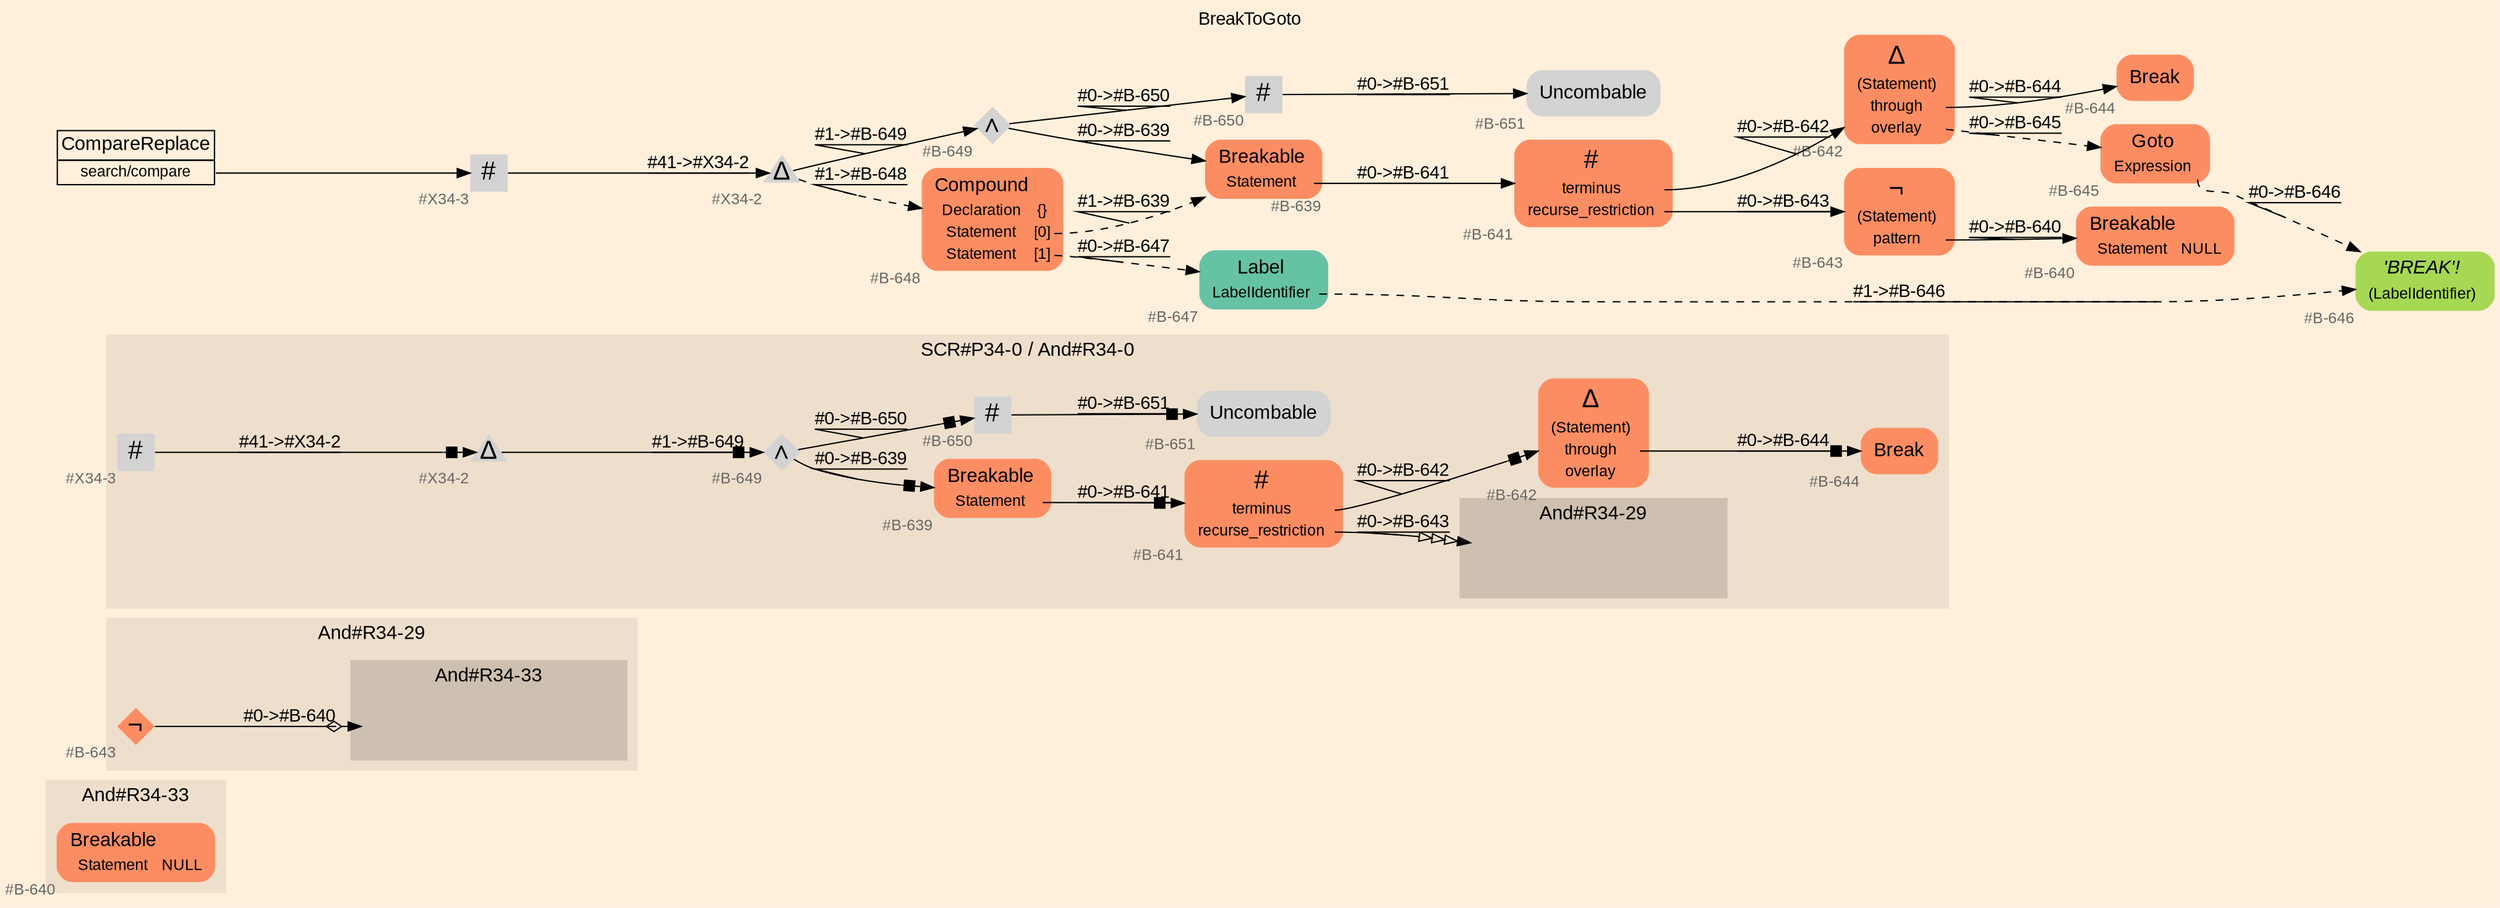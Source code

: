 digraph "BreakToGoto" {
label = "BreakToGoto"
labelloc = t
graph [
    rankdir = "LR"
    ranksep = 0.3
    bgcolor = antiquewhite1
    color = black
    fontcolor = black
    fontname = "Arial"
];
node [
    fontname = "Arial"
];
edge [
    fontname = "Arial"
];

// -------------------- figure And#R34-33 --------------------
// -------- region And#R34-33 ----------
subgraph "clusterAnd#R34-33" {
    label = "And#R34-33"
    style = "filled"
    color = antiquewhite2
    fontsize = "15"
    // -------- block And#R34-33/#B-640 ----------
    "And#R34-33/#B-640" [
        fillcolor = "/set28/2"
        xlabel = "#B-640"
        fontsize = "12"
        fontcolor = grey40
        shape = "plaintext"
        label = <<TABLE BORDER="0" CELLBORDER="0" CELLSPACING="0">
         <TR><TD><FONT COLOR="black" POINT-SIZE="15">Breakable</FONT></TD></TR>
         <TR><TD><FONT COLOR="black" POINT-SIZE="12">Statement</FONT></TD><TD PORT="port0"><FONT COLOR="black" POINT-SIZE="12">NULL</FONT></TD></TR>
        </TABLE>>
        style = "rounded,filled"
    ];
    
}


// -------------------- figure And#R34-29 --------------------
// -------- region And#R34-29 ----------
subgraph "clusterAnd#R34-29" {
    label = "And#R34-29"
    style = "filled"
    color = antiquewhite2
    fontsize = "15"
    // -------- block And#R34-29/#B-643 ----------
    "And#R34-29/#B-643" [
        fillcolor = "/set28/2"
        xlabel = "#B-643"
        fontsize = "12"
        fontcolor = grey40
        shape = "diamond"
        label = <<FONT COLOR="black" POINT-SIZE="20">¬</FONT>>
        style = "filled"
        penwidth = 0.0
        fixedsize = true
        width = 0.4
        height = 0.4
    ];
    
    // -------- region And#R34-29/And#R34-33 ----------
    subgraph "clusterAnd#R34-29/And#R34-33" {
        label = "And#R34-33"
        style = "filled"
        color = antiquewhite3
        fontsize = "15"
        // -------- block And#R34-29/And#R34-33/#B-640 ----------
        "And#R34-29/And#R34-33/#B-640" [
            fillcolor = "/set28/2"
            xlabel = "#B-640"
            fontsize = "12"
            fontcolor = grey40
            shape = "none"
            style = "invisible"
        ];
        
    }
    
}

"And#R34-29/#B-643" -> "And#R34-29/And#R34-33/#B-640" [
    arrowhead="normalnoneodiamond"
    label = "#0-&gt;#B-640"
    decorate = true
    color = black
    fontcolor = black
];


// -------------------- figure And#R34-0 --------------------
// -------- region And#R34-0 ----------
subgraph "clusterAnd#R34-0" {
    label = "SCR#P34-0 / And#R34-0"
    style = "filled"
    color = antiquewhite2
    fontsize = "15"
    // -------- block And#R34-0/#B-641 ----------
    "And#R34-0/#B-641" [
        fillcolor = "/set28/2"
        xlabel = "#B-641"
        fontsize = "12"
        fontcolor = grey40
        shape = "plaintext"
        label = <<TABLE BORDER="0" CELLBORDER="0" CELLSPACING="0">
         <TR><TD><FONT COLOR="black" POINT-SIZE="20">#</FONT></TD></TR>
         <TR><TD><FONT COLOR="black" POINT-SIZE="12">terminus</FONT></TD><TD PORT="port0"></TD></TR>
         <TR><TD><FONT COLOR="black" POINT-SIZE="12">recurse_restriction</FONT></TD><TD PORT="port1"></TD></TR>
        </TABLE>>
        style = "rounded,filled"
    ];
    
    // -------- block And#R34-0/#B-639 ----------
    "And#R34-0/#B-639" [
        fillcolor = "/set28/2"
        xlabel = "#B-639"
        fontsize = "12"
        fontcolor = grey40
        shape = "plaintext"
        label = <<TABLE BORDER="0" CELLBORDER="0" CELLSPACING="0">
         <TR><TD><FONT COLOR="black" POINT-SIZE="15">Breakable</FONT></TD></TR>
         <TR><TD><FONT COLOR="black" POINT-SIZE="12">Statement</FONT></TD><TD PORT="port0"></TD></TR>
        </TABLE>>
        style = "rounded,filled"
    ];
    
    // -------- block And#R34-0/#B-642 ----------
    "And#R34-0/#B-642" [
        fillcolor = "/set28/2"
        xlabel = "#B-642"
        fontsize = "12"
        fontcolor = grey40
        shape = "plaintext"
        label = <<TABLE BORDER="0" CELLBORDER="0" CELLSPACING="0">
         <TR><TD><FONT COLOR="black" POINT-SIZE="20">Δ</FONT></TD></TR>
         <TR><TD><FONT COLOR="black" POINT-SIZE="12">(Statement)</FONT></TD><TD PORT="port0"></TD></TR>
         <TR><TD><FONT COLOR="black" POINT-SIZE="12">through</FONT></TD><TD PORT="port1"></TD></TR>
         <TR><TD><FONT COLOR="black" POINT-SIZE="12">overlay</FONT></TD><TD PORT="port2"></TD></TR>
        </TABLE>>
        style = "rounded,filled"
    ];
    
    // -------- block And#R34-0/#B-644 ----------
    "And#R34-0/#B-644" [
        fillcolor = "/set28/2"
        xlabel = "#B-644"
        fontsize = "12"
        fontcolor = grey40
        shape = "plaintext"
        label = <<TABLE BORDER="0" CELLBORDER="0" CELLSPACING="0">
         <TR><TD><FONT COLOR="black" POINT-SIZE="15">Break</FONT></TD></TR>
        </TABLE>>
        style = "rounded,filled"
    ];
    
    // -------- block And#R34-0/#B-649 ----------
    "And#R34-0/#B-649" [
        xlabel = "#B-649"
        fontsize = "12"
        fontcolor = grey40
        shape = "diamond"
        label = <<FONT COLOR="black" POINT-SIZE="20">∧</FONT>>
        style = "filled"
        penwidth = 0.0
        fixedsize = true
        width = 0.4
        height = 0.4
    ];
    
    // -------- block And#R34-0/#B-650 ----------
    "And#R34-0/#B-650" [
        xlabel = "#B-650"
        fontsize = "12"
        fontcolor = grey40
        shape = "square"
        label = <<FONT COLOR="black" POINT-SIZE="20">#</FONT>>
        style = "filled"
        penwidth = 0.0
        fixedsize = true
        width = 0.4
        height = 0.4
    ];
    
    // -------- block And#R34-0/#B-651 ----------
    "And#R34-0/#B-651" [
        xlabel = "#B-651"
        fontsize = "12"
        fontcolor = grey40
        shape = "plaintext"
        label = <<TABLE BORDER="0" CELLBORDER="0" CELLSPACING="0">
         <TR><TD><FONT COLOR="black" POINT-SIZE="15">Uncombable</FONT></TD></TR>
        </TABLE>>
        style = "rounded,filled"
    ];
    
    // -------- block And#R34-0/#X34-2 ----------
    "And#R34-0/#X34-2" [
        xlabel = "#X34-2"
        fontsize = "12"
        fontcolor = grey40
        shape = "triangle"
        label = <<FONT COLOR="black" POINT-SIZE="20">Δ</FONT>>
        style = "filled"
        penwidth = 0.0
        fixedsize = true
        width = 0.4
        height = 0.4
    ];
    
    // -------- block And#R34-0/#X34-3 ----------
    "And#R34-0/#X34-3" [
        xlabel = "#X34-3"
        fontsize = "12"
        fontcolor = grey40
        shape = "square"
        label = <<FONT COLOR="black" POINT-SIZE="20">#</FONT>>
        style = "filled"
        penwidth = 0.0
        fixedsize = true
        width = 0.4
        height = 0.4
    ];
    
    // -------- region And#R34-0/And#R34-29 ----------
    subgraph "clusterAnd#R34-0/And#R34-29" {
        label = "And#R34-29"
        style = "filled"
        color = antiquewhite3
        fontsize = "15"
        // -------- block And#R34-0/And#R34-29/#B-643 ----------
        "And#R34-0/And#R34-29/#B-643" [
            fillcolor = "/set28/2"
            xlabel = "#B-643"
            fontsize = "12"
            fontcolor = grey40
            shape = "none"
            style = "invisible"
        ];
        
    }
    
}

"And#R34-0/#B-641":port0 -> "And#R34-0/#B-642" [
    arrowhead="normalnonebox"
    label = "#0-&gt;#B-642"
    decorate = true
    color = black
    fontcolor = black
];

"And#R34-0/#B-641":port1 -> "And#R34-0/And#R34-29/#B-643" [
    arrowhead="normalonormalonormalonormal"
    label = "#0-&gt;#B-643"
    decorate = true
    color = black
    fontcolor = black
];

"And#R34-0/#B-639":port0 -> "And#R34-0/#B-641" [
    arrowhead="normalnonebox"
    label = "#0-&gt;#B-641"
    decorate = true
    color = black
    fontcolor = black
];

"And#R34-0/#B-642":port1 -> "And#R34-0/#B-644" [
    arrowhead="normalnonebox"
    label = "#0-&gt;#B-644"
    decorate = true
    color = black
    fontcolor = black
];

"And#R34-0/#B-649" -> "And#R34-0/#B-639" [
    arrowhead="normalnonebox"
    label = "#0-&gt;#B-639"
    decorate = true
    color = black
    fontcolor = black
];

"And#R34-0/#B-649" -> "And#R34-0/#B-650" [
    arrowhead="normalnonebox"
    label = "#0-&gt;#B-650"
    decorate = true
    color = black
    fontcolor = black
];

"And#R34-0/#B-650" -> "And#R34-0/#B-651" [
    arrowhead="normalnonebox"
    label = "#0-&gt;#B-651"
    decorate = true
    color = black
    fontcolor = black
];

"And#R34-0/#X34-2" -> "And#R34-0/#B-649" [
    arrowhead="normalnonebox"
    label = "#1-&gt;#B-649"
    decorate = true
    color = black
    fontcolor = black
];

"And#R34-0/#X34-3" -> "And#R34-0/#X34-2" [
    arrowhead="normalnonebox"
    label = "#41-&gt;#X34-2"
    decorate = true
    color = black
    fontcolor = black
];


// -------------------- transformation figure --------------------
// -------- block CR#X34-4 ----------
"CR#X34-4" [
    fillcolor = antiquewhite1
    fontsize = "12"
    fontcolor = grey40
    shape = "plaintext"
    label = <<TABLE BORDER="0" CELLBORDER="1" CELLSPACING="0">
     <TR><TD><FONT COLOR="black" POINT-SIZE="15">CompareReplace</FONT></TD></TR>
     <TR><TD PORT="port0"><FONT COLOR="black" POINT-SIZE="12">search/compare</FONT></TD></TR>
    </TABLE>>
    style = "filled"
    color = black
];

// -------- block #X34-3 ----------
"#X34-3" [
    xlabel = "#X34-3"
    fontsize = "12"
    fontcolor = grey40
    shape = "square"
    label = <<FONT COLOR="black" POINT-SIZE="20">#</FONT>>
    style = "filled"
    penwidth = 0.0
    fixedsize = true
    width = 0.4
    height = 0.4
];

// -------- block #X34-2 ----------
"#X34-2" [
    xlabel = "#X34-2"
    fontsize = "12"
    fontcolor = grey40
    shape = "triangle"
    label = <<FONT COLOR="black" POINT-SIZE="20">Δ</FONT>>
    style = "filled"
    penwidth = 0.0
    fixedsize = true
    width = 0.4
    height = 0.4
];

// -------- block #B-649 ----------
"#B-649" [
    xlabel = "#B-649"
    fontsize = "12"
    fontcolor = grey40
    shape = "diamond"
    label = <<FONT COLOR="black" POINT-SIZE="20">∧</FONT>>
    style = "filled"
    penwidth = 0.0
    fixedsize = true
    width = 0.4
    height = 0.4
];

// -------- block #B-639 ----------
"#B-639" [
    fillcolor = "/set28/2"
    xlabel = "#B-639"
    fontsize = "12"
    fontcolor = grey40
    shape = "plaintext"
    label = <<TABLE BORDER="0" CELLBORDER="0" CELLSPACING="0">
     <TR><TD><FONT COLOR="black" POINT-SIZE="15">Breakable</FONT></TD></TR>
     <TR><TD><FONT COLOR="black" POINT-SIZE="12">Statement</FONT></TD><TD PORT="port0"></TD></TR>
    </TABLE>>
    style = "rounded,filled"
];

// -------- block #B-641 ----------
"#B-641" [
    fillcolor = "/set28/2"
    xlabel = "#B-641"
    fontsize = "12"
    fontcolor = grey40
    shape = "plaintext"
    label = <<TABLE BORDER="0" CELLBORDER="0" CELLSPACING="0">
     <TR><TD><FONT COLOR="black" POINT-SIZE="20">#</FONT></TD></TR>
     <TR><TD><FONT COLOR="black" POINT-SIZE="12">terminus</FONT></TD><TD PORT="port0"></TD></TR>
     <TR><TD><FONT COLOR="black" POINT-SIZE="12">recurse_restriction</FONT></TD><TD PORT="port1"></TD></TR>
    </TABLE>>
    style = "rounded,filled"
];

// -------- block #B-642 ----------
"#B-642" [
    fillcolor = "/set28/2"
    xlabel = "#B-642"
    fontsize = "12"
    fontcolor = grey40
    shape = "plaintext"
    label = <<TABLE BORDER="0" CELLBORDER="0" CELLSPACING="0">
     <TR><TD><FONT COLOR="black" POINT-SIZE="20">Δ</FONT></TD></TR>
     <TR><TD><FONT COLOR="black" POINT-SIZE="12">(Statement)</FONT></TD><TD PORT="port0"></TD></TR>
     <TR><TD><FONT COLOR="black" POINT-SIZE="12">through</FONT></TD><TD PORT="port1"></TD></TR>
     <TR><TD><FONT COLOR="black" POINT-SIZE="12">overlay</FONT></TD><TD PORT="port2"></TD></TR>
    </TABLE>>
    style = "rounded,filled"
];

// -------- block #B-644 ----------
"#B-644" [
    fillcolor = "/set28/2"
    xlabel = "#B-644"
    fontsize = "12"
    fontcolor = grey40
    shape = "plaintext"
    label = <<TABLE BORDER="0" CELLBORDER="0" CELLSPACING="0">
     <TR><TD><FONT COLOR="black" POINT-SIZE="15">Break</FONT></TD></TR>
    </TABLE>>
    style = "rounded,filled"
];

// -------- block #B-645 ----------
"#B-645" [
    fillcolor = "/set28/2"
    xlabel = "#B-645"
    fontsize = "12"
    fontcolor = grey40
    shape = "plaintext"
    label = <<TABLE BORDER="0" CELLBORDER="0" CELLSPACING="0">
     <TR><TD><FONT COLOR="black" POINT-SIZE="15">Goto</FONT></TD></TR>
     <TR><TD><FONT COLOR="black" POINT-SIZE="12">Expression</FONT></TD><TD PORT="port0"></TD></TR>
    </TABLE>>
    style = "rounded,filled"
];

// -------- block #B-646 ----------
"#B-646" [
    fillcolor = "/set28/5"
    xlabel = "#B-646"
    fontsize = "12"
    fontcolor = grey40
    shape = "plaintext"
    label = <<TABLE BORDER="0" CELLBORDER="0" CELLSPACING="0">
     <TR><TD><FONT COLOR="black" POINT-SIZE="15"><I>'BREAK'!</I></FONT></TD></TR>
     <TR><TD><FONT COLOR="black" POINT-SIZE="12">(LabelIdentifier)</FONT></TD><TD PORT="port0"></TD></TR>
    </TABLE>>
    style = "rounded,filled"
];

// -------- block #B-643 ----------
"#B-643" [
    fillcolor = "/set28/2"
    xlabel = "#B-643"
    fontsize = "12"
    fontcolor = grey40
    shape = "plaintext"
    label = <<TABLE BORDER="0" CELLBORDER="0" CELLSPACING="0">
     <TR><TD><FONT COLOR="black" POINT-SIZE="20">¬</FONT></TD></TR>
     <TR><TD><FONT COLOR="black" POINT-SIZE="12">(Statement)</FONT></TD><TD PORT="port0"></TD></TR>
     <TR><TD><FONT COLOR="black" POINT-SIZE="12">pattern</FONT></TD><TD PORT="port1"></TD></TR>
    </TABLE>>
    style = "rounded,filled"
];

// -------- block #B-640 ----------
"#B-640" [
    fillcolor = "/set28/2"
    xlabel = "#B-640"
    fontsize = "12"
    fontcolor = grey40
    shape = "plaintext"
    label = <<TABLE BORDER="0" CELLBORDER="0" CELLSPACING="0">
     <TR><TD><FONT COLOR="black" POINT-SIZE="15">Breakable</FONT></TD></TR>
     <TR><TD><FONT COLOR="black" POINT-SIZE="12">Statement</FONT></TD><TD PORT="port0"><FONT COLOR="black" POINT-SIZE="12">NULL</FONT></TD></TR>
    </TABLE>>
    style = "rounded,filled"
];

// -------- block #B-650 ----------
"#B-650" [
    xlabel = "#B-650"
    fontsize = "12"
    fontcolor = grey40
    shape = "square"
    label = <<FONT COLOR="black" POINT-SIZE="20">#</FONT>>
    style = "filled"
    penwidth = 0.0
    fixedsize = true
    width = 0.4
    height = 0.4
];

// -------- block #B-651 ----------
"#B-651" [
    xlabel = "#B-651"
    fontsize = "12"
    fontcolor = grey40
    shape = "plaintext"
    label = <<TABLE BORDER="0" CELLBORDER="0" CELLSPACING="0">
     <TR><TD><FONT COLOR="black" POINT-SIZE="15">Uncombable</FONT></TD></TR>
    </TABLE>>
    style = "rounded,filled"
];

// -------- block #B-648 ----------
"#B-648" [
    fillcolor = "/set28/2"
    xlabel = "#B-648"
    fontsize = "12"
    fontcolor = grey40
    shape = "plaintext"
    label = <<TABLE BORDER="0" CELLBORDER="0" CELLSPACING="0">
     <TR><TD><FONT COLOR="black" POINT-SIZE="15">Compound</FONT></TD></TR>
     <TR><TD><FONT COLOR="black" POINT-SIZE="12">Declaration</FONT></TD><TD PORT="port0"><FONT COLOR="black" POINT-SIZE="12">{}</FONT></TD></TR>
     <TR><TD><FONT COLOR="black" POINT-SIZE="12">Statement</FONT></TD><TD PORT="port1"><FONT COLOR="black" POINT-SIZE="12">[0]</FONT></TD></TR>
     <TR><TD><FONT COLOR="black" POINT-SIZE="12">Statement</FONT></TD><TD PORT="port2"><FONT COLOR="black" POINT-SIZE="12">[1]</FONT></TD></TR>
    </TABLE>>
    style = "rounded,filled"
];

// -------- block #B-647 ----------
"#B-647" [
    fillcolor = "/set28/1"
    xlabel = "#B-647"
    fontsize = "12"
    fontcolor = grey40
    shape = "plaintext"
    label = <<TABLE BORDER="0" CELLBORDER="0" CELLSPACING="0">
     <TR><TD><FONT COLOR="black" POINT-SIZE="15">Label</FONT></TD></TR>
     <TR><TD><FONT COLOR="black" POINT-SIZE="12">LabelIdentifier</FONT></TD><TD PORT="port0"></TD></TR>
    </TABLE>>
    style = "rounded,filled"
];

"CR#X34-4":port0 -> "#X34-3" [
    label = ""
    decorate = true
    color = black
    fontcolor = black
];

"#X34-3" -> "#X34-2" [
    label = "#41-&gt;#X34-2"
    decorate = true
    color = black
    fontcolor = black
];

"#X34-2" -> "#B-649" [
    label = "#1-&gt;#B-649"
    decorate = true
    color = black
    fontcolor = black
];

"#X34-2" -> "#B-648" [
    style="dashed"
    label = "#1-&gt;#B-648"
    decorate = true
    color = black
    fontcolor = black
];

"#B-649" -> "#B-639" [
    label = "#0-&gt;#B-639"
    decorate = true
    color = black
    fontcolor = black
];

"#B-649" -> "#B-650" [
    label = "#0-&gt;#B-650"
    decorate = true
    color = black
    fontcolor = black
];

"#B-639":port0 -> "#B-641" [
    label = "#0-&gt;#B-641"
    decorate = true
    color = black
    fontcolor = black
];

"#B-641":port0 -> "#B-642" [
    label = "#0-&gt;#B-642"
    decorate = true
    color = black
    fontcolor = black
];

"#B-641":port1 -> "#B-643" [
    label = "#0-&gt;#B-643"
    decorate = true
    color = black
    fontcolor = black
];

"#B-642":port1 -> "#B-644" [
    label = "#0-&gt;#B-644"
    decorate = true
    color = black
    fontcolor = black
];

"#B-642":port2 -> "#B-645" [
    style="dashed"
    label = "#0-&gt;#B-645"
    decorate = true
    color = black
    fontcolor = black
];

"#B-645":port0 -> "#B-646" [
    style="dashed"
    label = "#0-&gt;#B-646"
    decorate = true
    color = black
    fontcolor = black
];

"#B-643":port1 -> "#B-640" [
    label = "#0-&gt;#B-640"
    decorate = true
    color = black
    fontcolor = black
];

"#B-650" -> "#B-651" [
    label = "#0-&gt;#B-651"
    decorate = true
    color = black
    fontcolor = black
];

"#B-648":port1 -> "#B-639" [
    style="dashed"
    label = "#1-&gt;#B-639"
    decorate = true
    color = black
    fontcolor = black
];

"#B-648":port2 -> "#B-647" [
    style="dashed"
    label = "#0-&gt;#B-647"
    decorate = true
    color = black
    fontcolor = black
];

"#B-647":port0 -> "#B-646" [
    style="dashed"
    label = "#1-&gt;#B-646"
    decorate = true
    color = black
    fontcolor = black
];


}

